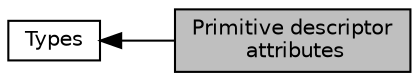 digraph "Primitive descriptor attributes"
{
  edge [fontname="Helvetica",fontsize="10",labelfontname="Helvetica",labelfontsize="10"];
  node [fontname="Helvetica",fontsize="10",shape=record];
  rankdir=LR;
  Node1 [label="Types",height=0.2,width=0.4,color="black", fillcolor="white", style="filled",URL="$group__c__api__types.html"];
  Node0 [label="Primitive descriptor\l attributes",height=0.2,width=0.4,color="black", fillcolor="grey75", style="filled", fontcolor="black"];
  Node1->Node0 [shape=plaintext, dir="back", style="solid"];
}
